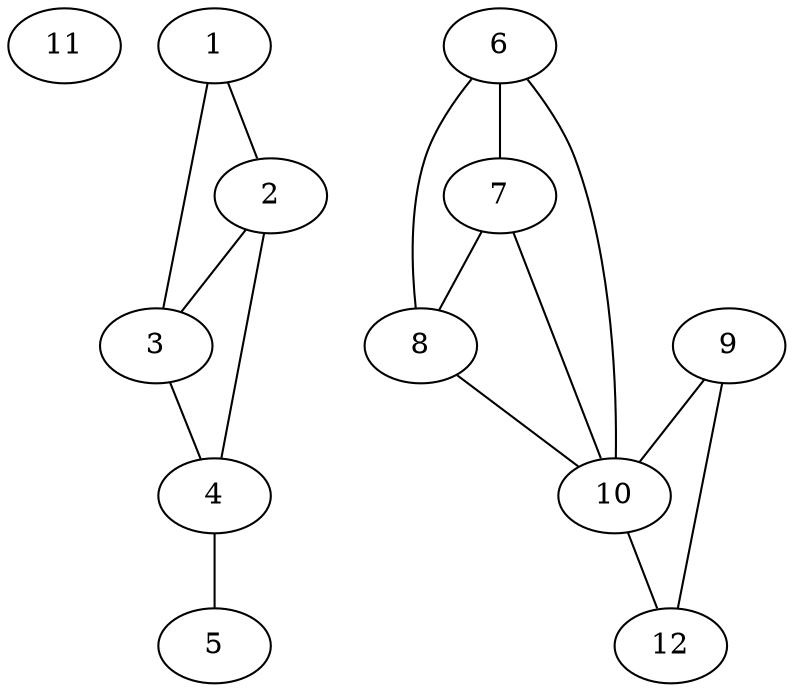 graph {
  11;

  1 -- 2
  1 -- 3
  2 -- 3
  2 -- 4
  3 -- 4
  4 -- 5
  6 -- 7
  6 -- 8
  6 -- 10
  7 -- 8
  7 -- 10
  8 -- 10
  9 -- 10
  9 -- 12
  10 -- 12
}

